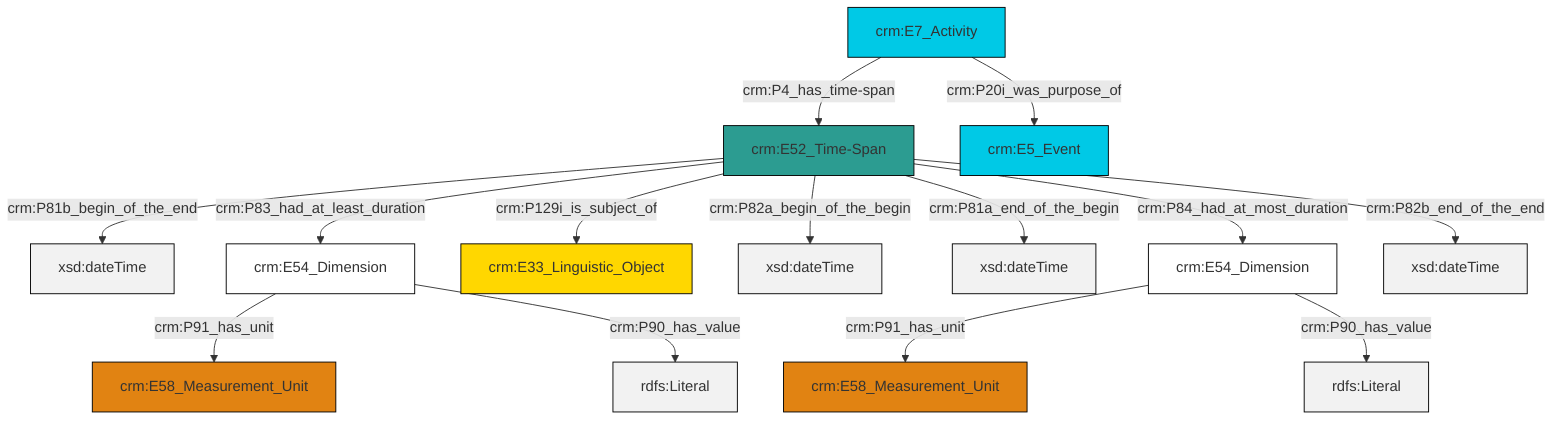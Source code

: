 graph TD
classDef Literal fill:#f2f2f2,stroke:#000000;
classDef CRM_Entity fill:#FFFFFF,stroke:#000000;
classDef Temporal_Entity fill:#00C9E6, stroke:#000000;
classDef Type fill:#E18312, stroke:#000000;
classDef Time-Span fill:#2C9C91, stroke:#000000;
classDef Appellation fill:#FFEB7F, stroke:#000000;
classDef Place fill:#008836, stroke:#000000;
classDef Persistent_Item fill:#B266B2, stroke:#000000;
classDef Conceptual_Object fill:#FFD700, stroke:#000000;
classDef Physical_Thing fill:#D2B48C, stroke:#000000;
classDef Actor fill:#f58aad, stroke:#000000;
classDef PC_Classes fill:#4ce600, stroke:#000000;
classDef Multi fill:#cccccc,stroke:#000000;

0["crm:E7_Activity"]:::Temporal_Entity -->|crm:P4_has_time-span| 1["crm:E52_Time-Span"]:::Time-Span
1["crm:E52_Time-Span"]:::Time-Span -->|crm:P81b_begin_of_the_end| 2[xsd:dateTime]:::Literal
5["crm:E54_Dimension"]:::CRM_Entity -->|crm:P91_has_unit| 3["crm:E58_Measurement_Unit"]:::Type
5["crm:E54_Dimension"]:::CRM_Entity -->|crm:P90_has_value| 9[rdfs:Literal]:::Literal
1["crm:E52_Time-Span"]:::Time-Span -->|crm:P129i_is_subject_of| 7["crm:E33_Linguistic_Object"]:::Conceptual_Object
1["crm:E52_Time-Span"]:::Time-Span -->|crm:P82a_begin_of_the_begin| 10[xsd:dateTime]:::Literal
0["crm:E7_Activity"]:::Temporal_Entity -->|crm:P20i_was_purpose_of| 12["crm:E5_Event"]:::Temporal_Entity
1["crm:E52_Time-Span"]:::Time-Span -->|crm:P83_had_at_least_duration| 5["crm:E54_Dimension"]:::CRM_Entity
1["crm:E52_Time-Span"]:::Time-Span -->|crm:P81a_end_of_the_begin| 13[xsd:dateTime]:::Literal
1["crm:E52_Time-Span"]:::Time-Span -->|crm:P84_had_at_most_duration| 14["crm:E54_Dimension"]:::CRM_Entity
14["crm:E54_Dimension"]:::CRM_Entity -->|crm:P91_has_unit| 15["crm:E58_Measurement_Unit"]:::Type
14["crm:E54_Dimension"]:::CRM_Entity -->|crm:P90_has_value| 16[rdfs:Literal]:::Literal
1["crm:E52_Time-Span"]:::Time-Span -->|crm:P82b_end_of_the_end| 18[xsd:dateTime]:::Literal
